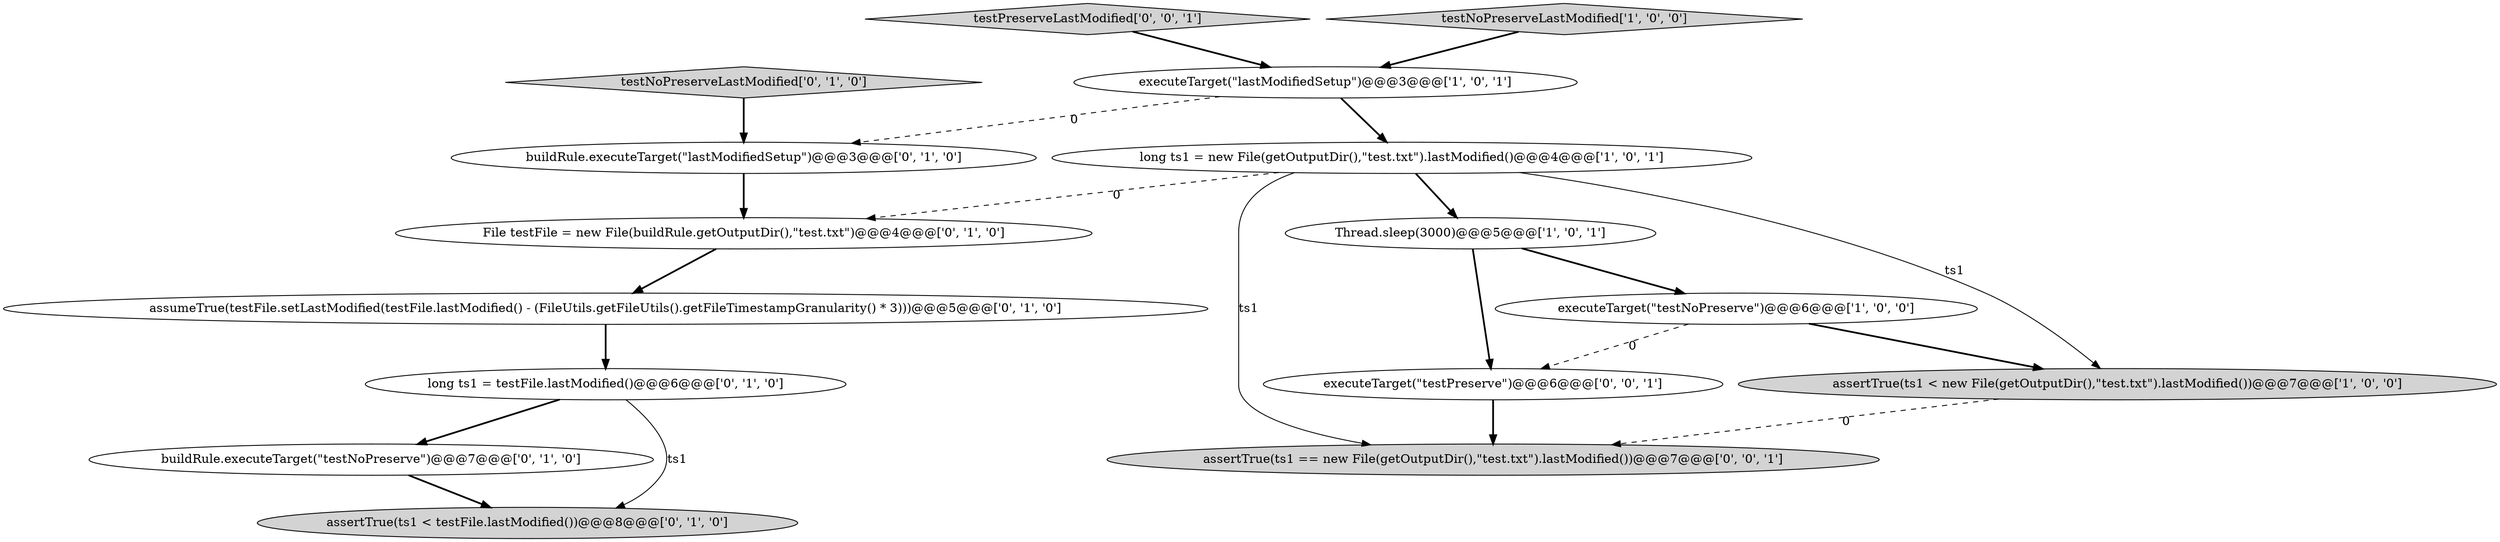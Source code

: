 digraph {
12 [style = filled, label = "buildRule.executeTarget(\"testNoPreserve\")@@@7@@@['0', '1', '0']", fillcolor = white, shape = ellipse image = "AAA0AAABBB2BBB"];
10 [style = filled, label = "long ts1 = testFile.lastModified()@@@6@@@['0', '1', '0']", fillcolor = white, shape = ellipse image = "AAA0AAABBB2BBB"];
15 [style = filled, label = "assertTrue(ts1 == new File(getOutputDir(),\"test.txt\").lastModified())@@@7@@@['0', '0', '1']", fillcolor = lightgray, shape = ellipse image = "AAA0AAABBB3BBB"];
11 [style = filled, label = "File testFile = new File(buildRule.getOutputDir(),\"test.txt\")@@@4@@@['0', '1', '0']", fillcolor = white, shape = ellipse image = "AAA1AAABBB2BBB"];
1 [style = filled, label = "long ts1 = new File(getOutputDir(),\"test.txt\").lastModified()@@@4@@@['1', '0', '1']", fillcolor = white, shape = ellipse image = "AAA0AAABBB1BBB"];
13 [style = filled, label = "testPreserveLastModified['0', '0', '1']", fillcolor = lightgray, shape = diamond image = "AAA0AAABBB3BBB"];
0 [style = filled, label = "assertTrue(ts1 < new File(getOutputDir(),\"test.txt\").lastModified())@@@7@@@['1', '0', '0']", fillcolor = lightgray, shape = ellipse image = "AAA0AAABBB1BBB"];
4 [style = filled, label = "testNoPreserveLastModified['1', '0', '0']", fillcolor = lightgray, shape = diamond image = "AAA0AAABBB1BBB"];
7 [style = filled, label = "testNoPreserveLastModified['0', '1', '0']", fillcolor = lightgray, shape = diamond image = "AAA0AAABBB2BBB"];
14 [style = filled, label = "executeTarget(\"testPreserve\")@@@6@@@['0', '0', '1']", fillcolor = white, shape = ellipse image = "AAA0AAABBB3BBB"];
9 [style = filled, label = "assumeTrue(testFile.setLastModified(testFile.lastModified() - (FileUtils.getFileUtils().getFileTimestampGranularity() * 3)))@@@5@@@['0', '1', '0']", fillcolor = white, shape = ellipse image = "AAA0AAABBB2BBB"];
6 [style = filled, label = "buildRule.executeTarget(\"lastModifiedSetup\")@@@3@@@['0', '1', '0']", fillcolor = white, shape = ellipse image = "AAA1AAABBB2BBB"];
5 [style = filled, label = "Thread.sleep(3000)@@@5@@@['1', '0', '1']", fillcolor = white, shape = ellipse image = "AAA0AAABBB1BBB"];
8 [style = filled, label = "assertTrue(ts1 < testFile.lastModified())@@@8@@@['0', '1', '0']", fillcolor = lightgray, shape = ellipse image = "AAA1AAABBB2BBB"];
3 [style = filled, label = "executeTarget(\"lastModifiedSetup\")@@@3@@@['1', '0', '1']", fillcolor = white, shape = ellipse image = "AAA0AAABBB1BBB"];
2 [style = filled, label = "executeTarget(\"testNoPreserve\")@@@6@@@['1', '0', '0']", fillcolor = white, shape = ellipse image = "AAA0AAABBB1BBB"];
5->2 [style = bold, label=""];
5->14 [style = bold, label=""];
1->11 [style = dashed, label="0"];
6->11 [style = bold, label=""];
7->6 [style = bold, label=""];
3->6 [style = dashed, label="0"];
11->9 [style = bold, label=""];
1->15 [style = solid, label="ts1"];
3->1 [style = bold, label=""];
10->12 [style = bold, label=""];
2->14 [style = dashed, label="0"];
1->0 [style = solid, label="ts1"];
13->3 [style = bold, label=""];
9->10 [style = bold, label=""];
2->0 [style = bold, label=""];
0->15 [style = dashed, label="0"];
14->15 [style = bold, label=""];
12->8 [style = bold, label=""];
4->3 [style = bold, label=""];
10->8 [style = solid, label="ts1"];
1->5 [style = bold, label=""];
}
